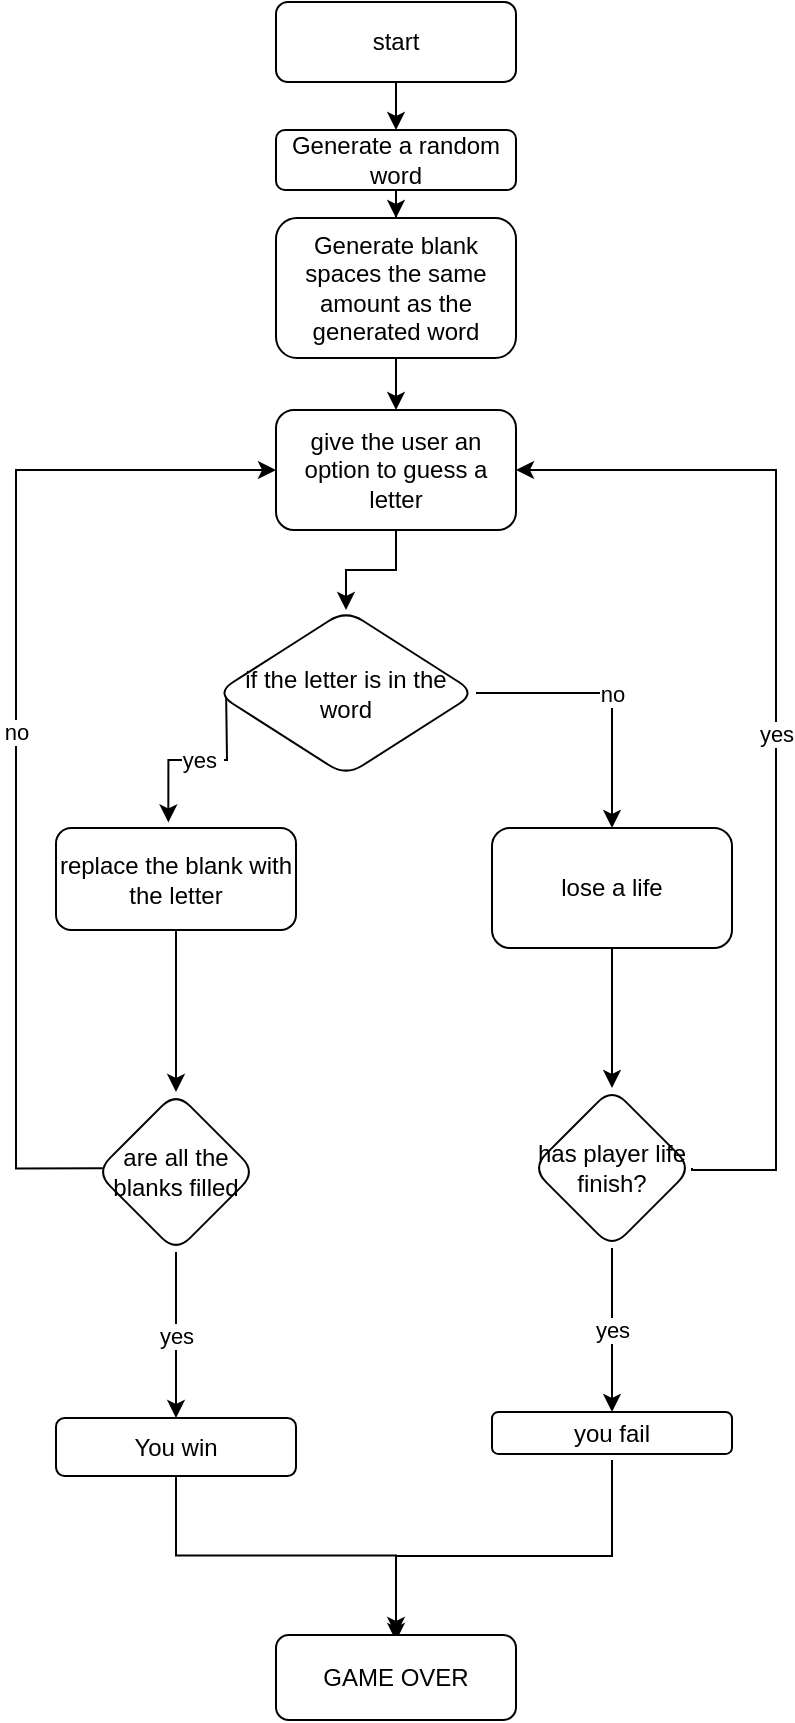 <mxfile version="22.1.16" type="github">
  <diagram id="C5RBs43oDa-KdzZeNtuy" name="Page-1">
    <mxGraphModel dx="880" dy="522" grid="1" gridSize="10" guides="1" tooltips="1" connect="1" arrows="1" fold="1" page="1" pageScale="1" pageWidth="827" pageHeight="1169" background="#FFFFFF" math="0" shadow="0">
      <root>
        <mxCell id="WIyWlLk6GJQsqaUBKTNV-0" />
        <mxCell id="WIyWlLk6GJQsqaUBKTNV-1" parent="WIyWlLk6GJQsqaUBKTNV-0" />
        <mxCell id="gfOop3f7WUkyYNq6DT8l-3" style="edgeStyle=orthogonalEdgeStyle;rounded=0;orthogonalLoop=1;jettySize=auto;html=1;exitX=0.5;exitY=1;exitDx=0;exitDy=0;entryX=0.5;entryY=0;entryDx=0;entryDy=0;" edge="1" parent="WIyWlLk6GJQsqaUBKTNV-1" source="WIyWlLk6GJQsqaUBKTNV-3" target="gfOop3f7WUkyYNq6DT8l-1">
          <mxGeometry relative="1" as="geometry" />
        </mxCell>
        <mxCell id="WIyWlLk6GJQsqaUBKTNV-3" value="start" style="rounded=1;whiteSpace=wrap;html=1;fontSize=12;glass=0;strokeWidth=1;shadow=0;" parent="WIyWlLk6GJQsqaUBKTNV-1" vertex="1">
          <mxGeometry x="160" y="36" width="120" height="40" as="geometry" />
        </mxCell>
        <mxCell id="gfOop3f7WUkyYNq6DT8l-5" value="" style="edgeStyle=orthogonalEdgeStyle;rounded=0;orthogonalLoop=1;jettySize=auto;html=1;" edge="1" parent="WIyWlLk6GJQsqaUBKTNV-1" source="gfOop3f7WUkyYNq6DT8l-1" target="gfOop3f7WUkyYNq6DT8l-4">
          <mxGeometry relative="1" as="geometry" />
        </mxCell>
        <mxCell id="gfOop3f7WUkyYNq6DT8l-1" value="Generate a random word" style="rounded=1;whiteSpace=wrap;html=1;" vertex="1" parent="WIyWlLk6GJQsqaUBKTNV-1">
          <mxGeometry x="160" y="100" width="120" height="30" as="geometry" />
        </mxCell>
        <mxCell id="gfOop3f7WUkyYNq6DT8l-9" value="" style="edgeStyle=orthogonalEdgeStyle;rounded=0;orthogonalLoop=1;jettySize=auto;html=1;" edge="1" parent="WIyWlLk6GJQsqaUBKTNV-1" source="gfOop3f7WUkyYNq6DT8l-4" target="gfOop3f7WUkyYNq6DT8l-6">
          <mxGeometry relative="1" as="geometry" />
        </mxCell>
        <mxCell id="gfOop3f7WUkyYNq6DT8l-4" value="Generate blank spaces the same amount as the generated word" style="rounded=1;whiteSpace=wrap;html=1;" vertex="1" parent="WIyWlLk6GJQsqaUBKTNV-1">
          <mxGeometry x="160" y="144" width="120" height="70" as="geometry" />
        </mxCell>
        <mxCell id="gfOop3f7WUkyYNq6DT8l-11" value="" style="edgeStyle=orthogonalEdgeStyle;rounded=0;orthogonalLoop=1;jettySize=auto;html=1;exitX=0.5;exitY=1;exitDx=0;exitDy=0;" edge="1" parent="WIyWlLk6GJQsqaUBKTNV-1" source="gfOop3f7WUkyYNq6DT8l-6" target="gfOop3f7WUkyYNq6DT8l-10">
          <mxGeometry relative="1" as="geometry" />
        </mxCell>
        <mxCell id="gfOop3f7WUkyYNq6DT8l-6" value="give the user an option to guess a letter" style="rounded=1;whiteSpace=wrap;html=1;" vertex="1" parent="WIyWlLk6GJQsqaUBKTNV-1">
          <mxGeometry x="160" y="240" width="120" height="60" as="geometry" />
        </mxCell>
        <mxCell id="gfOop3f7WUkyYNq6DT8l-13" value="yes&amp;nbsp;" style="edgeStyle=orthogonalEdgeStyle;rounded=0;orthogonalLoop=1;jettySize=auto;html=1;entryX=0.468;entryY=-0.055;entryDx=0;entryDy=0;entryPerimeter=0;" edge="1" parent="WIyWlLk6GJQsqaUBKTNV-1" target="gfOop3f7WUkyYNq6DT8l-12">
          <mxGeometry relative="1" as="geometry">
            <mxPoint x="135.03" y="380.0" as="sourcePoint" />
            <mxPoint x="49.996" y="406" as="targetPoint" />
          </mxGeometry>
        </mxCell>
        <mxCell id="gfOop3f7WUkyYNq6DT8l-15" value="no" style="edgeStyle=orthogonalEdgeStyle;rounded=0;orthogonalLoop=1;jettySize=auto;html=1;" edge="1" parent="WIyWlLk6GJQsqaUBKTNV-1" source="gfOop3f7WUkyYNq6DT8l-10" target="gfOop3f7WUkyYNq6DT8l-14">
          <mxGeometry relative="1" as="geometry" />
        </mxCell>
        <mxCell id="gfOop3f7WUkyYNq6DT8l-10" value="if the letter is in the word" style="rhombus;whiteSpace=wrap;html=1;rounded=1;" vertex="1" parent="WIyWlLk6GJQsqaUBKTNV-1">
          <mxGeometry x="130" y="340" width="130" height="83" as="geometry" />
        </mxCell>
        <mxCell id="gfOop3f7WUkyYNq6DT8l-17" value="" style="edgeStyle=orthogonalEdgeStyle;rounded=0;orthogonalLoop=1;jettySize=auto;html=1;" edge="1" parent="WIyWlLk6GJQsqaUBKTNV-1" source="gfOop3f7WUkyYNq6DT8l-12" target="gfOop3f7WUkyYNq6DT8l-16">
          <mxGeometry relative="1" as="geometry" />
        </mxCell>
        <mxCell id="gfOop3f7WUkyYNq6DT8l-12" value="replace the blank with the letter" style="whiteSpace=wrap;html=1;rounded=1;" vertex="1" parent="WIyWlLk6GJQsqaUBKTNV-1">
          <mxGeometry x="50" y="449" width="120" height="51" as="geometry" />
        </mxCell>
        <mxCell id="gfOop3f7WUkyYNq6DT8l-19" value="" style="edgeStyle=orthogonalEdgeStyle;rounded=0;orthogonalLoop=1;jettySize=auto;html=1;" edge="1" parent="WIyWlLk6GJQsqaUBKTNV-1" source="gfOop3f7WUkyYNq6DT8l-14" target="gfOop3f7WUkyYNq6DT8l-18">
          <mxGeometry relative="1" as="geometry" />
        </mxCell>
        <mxCell id="gfOop3f7WUkyYNq6DT8l-14" value="lose a life" style="whiteSpace=wrap;html=1;rounded=1;" vertex="1" parent="WIyWlLk6GJQsqaUBKTNV-1">
          <mxGeometry x="268" y="449" width="120" height="60" as="geometry" />
        </mxCell>
        <mxCell id="gfOop3f7WUkyYNq6DT8l-22" value="no" style="edgeStyle=orthogonalEdgeStyle;rounded=0;orthogonalLoop=1;jettySize=auto;html=1;exitX=0.042;exitY=0.477;exitDx=0;exitDy=0;entryX=0;entryY=0.5;entryDx=0;entryDy=0;exitPerimeter=0;" edge="1" parent="WIyWlLk6GJQsqaUBKTNV-1" source="gfOop3f7WUkyYNq6DT8l-16" target="gfOop3f7WUkyYNq6DT8l-6">
          <mxGeometry relative="1" as="geometry">
            <mxPoint x="20" y="260" as="targetPoint" />
            <Array as="points">
              <mxPoint x="73" y="619" />
              <mxPoint x="30" y="619" />
              <mxPoint x="30" y="270" />
            </Array>
          </mxGeometry>
        </mxCell>
        <mxCell id="gfOop3f7WUkyYNq6DT8l-24" value="yes" style="edgeStyle=orthogonalEdgeStyle;rounded=0;orthogonalLoop=1;jettySize=auto;html=1;" edge="1" parent="WIyWlLk6GJQsqaUBKTNV-1" source="gfOop3f7WUkyYNq6DT8l-16" target="gfOop3f7WUkyYNq6DT8l-23">
          <mxGeometry relative="1" as="geometry" />
        </mxCell>
        <mxCell id="gfOop3f7WUkyYNq6DT8l-16" value="are all the blanks filled" style="rhombus;whiteSpace=wrap;html=1;rounded=1;" vertex="1" parent="WIyWlLk6GJQsqaUBKTNV-1">
          <mxGeometry x="70" y="581" width="80" height="80" as="geometry" />
        </mxCell>
        <mxCell id="gfOop3f7WUkyYNq6DT8l-21" value="yes" style="edgeStyle=orthogonalEdgeStyle;rounded=0;orthogonalLoop=1;jettySize=auto;html=1;exitX=1;exitY=0.5;exitDx=0;exitDy=0;entryX=1;entryY=0.5;entryDx=0;entryDy=0;" edge="1" parent="WIyWlLk6GJQsqaUBKTNV-1" source="gfOop3f7WUkyYNq6DT8l-18" target="gfOop3f7WUkyYNq6DT8l-6">
          <mxGeometry relative="1" as="geometry">
            <mxPoint x="490" y="250" as="targetPoint" />
            <Array as="points">
              <mxPoint x="368" y="620" />
              <mxPoint x="410" y="620" />
              <mxPoint x="410" y="270" />
            </Array>
          </mxGeometry>
        </mxCell>
        <mxCell id="gfOop3f7WUkyYNq6DT8l-26" value="yes" style="edgeStyle=orthogonalEdgeStyle;rounded=0;orthogonalLoop=1;jettySize=auto;html=1;" edge="1" parent="WIyWlLk6GJQsqaUBKTNV-1" source="gfOop3f7WUkyYNq6DT8l-18" target="gfOop3f7WUkyYNq6DT8l-25">
          <mxGeometry relative="1" as="geometry" />
        </mxCell>
        <mxCell id="gfOop3f7WUkyYNq6DT8l-18" value="has player life finish?" style="rhombus;whiteSpace=wrap;html=1;rounded=1;" vertex="1" parent="WIyWlLk6GJQsqaUBKTNV-1">
          <mxGeometry x="288" y="579" width="80" height="80" as="geometry" />
        </mxCell>
        <mxCell id="gfOop3f7WUkyYNq6DT8l-32" value="" style="edgeStyle=orthogonalEdgeStyle;rounded=0;orthogonalLoop=1;jettySize=auto;html=1;" edge="1" parent="WIyWlLk6GJQsqaUBKTNV-1" source="gfOop3f7WUkyYNq6DT8l-23" target="gfOop3f7WUkyYNq6DT8l-31">
          <mxGeometry relative="1" as="geometry" />
        </mxCell>
        <mxCell id="gfOop3f7WUkyYNq6DT8l-23" value="You win" style="whiteSpace=wrap;html=1;rounded=1;" vertex="1" parent="WIyWlLk6GJQsqaUBKTNV-1">
          <mxGeometry x="50" y="744" width="120" height="29" as="geometry" />
        </mxCell>
        <mxCell id="gfOop3f7WUkyYNq6DT8l-34" style="edgeStyle=orthogonalEdgeStyle;rounded=0;orthogonalLoop=1;jettySize=auto;html=1;entryX=0.5;entryY=0;entryDx=0;entryDy=0;" edge="1" parent="WIyWlLk6GJQsqaUBKTNV-1">
          <mxGeometry relative="1" as="geometry">
            <mxPoint x="328" y="765" as="sourcePoint" />
            <mxPoint x="220" y="855.5" as="targetPoint" />
            <Array as="points">
              <mxPoint x="328" y="813" />
              <mxPoint x="220" y="813" />
            </Array>
          </mxGeometry>
        </mxCell>
        <mxCell id="gfOop3f7WUkyYNq6DT8l-25" value="you fail" style="whiteSpace=wrap;html=1;rounded=1;" vertex="1" parent="WIyWlLk6GJQsqaUBKTNV-1">
          <mxGeometry x="268" y="741" width="120" height="21" as="geometry" />
        </mxCell>
        <mxCell id="gfOop3f7WUkyYNq6DT8l-31" value="GAME OVER" style="whiteSpace=wrap;html=1;rounded=1;" vertex="1" parent="WIyWlLk6GJQsqaUBKTNV-1">
          <mxGeometry x="160" y="852.5" width="120" height="42.5" as="geometry" />
        </mxCell>
      </root>
    </mxGraphModel>
  </diagram>
</mxfile>
